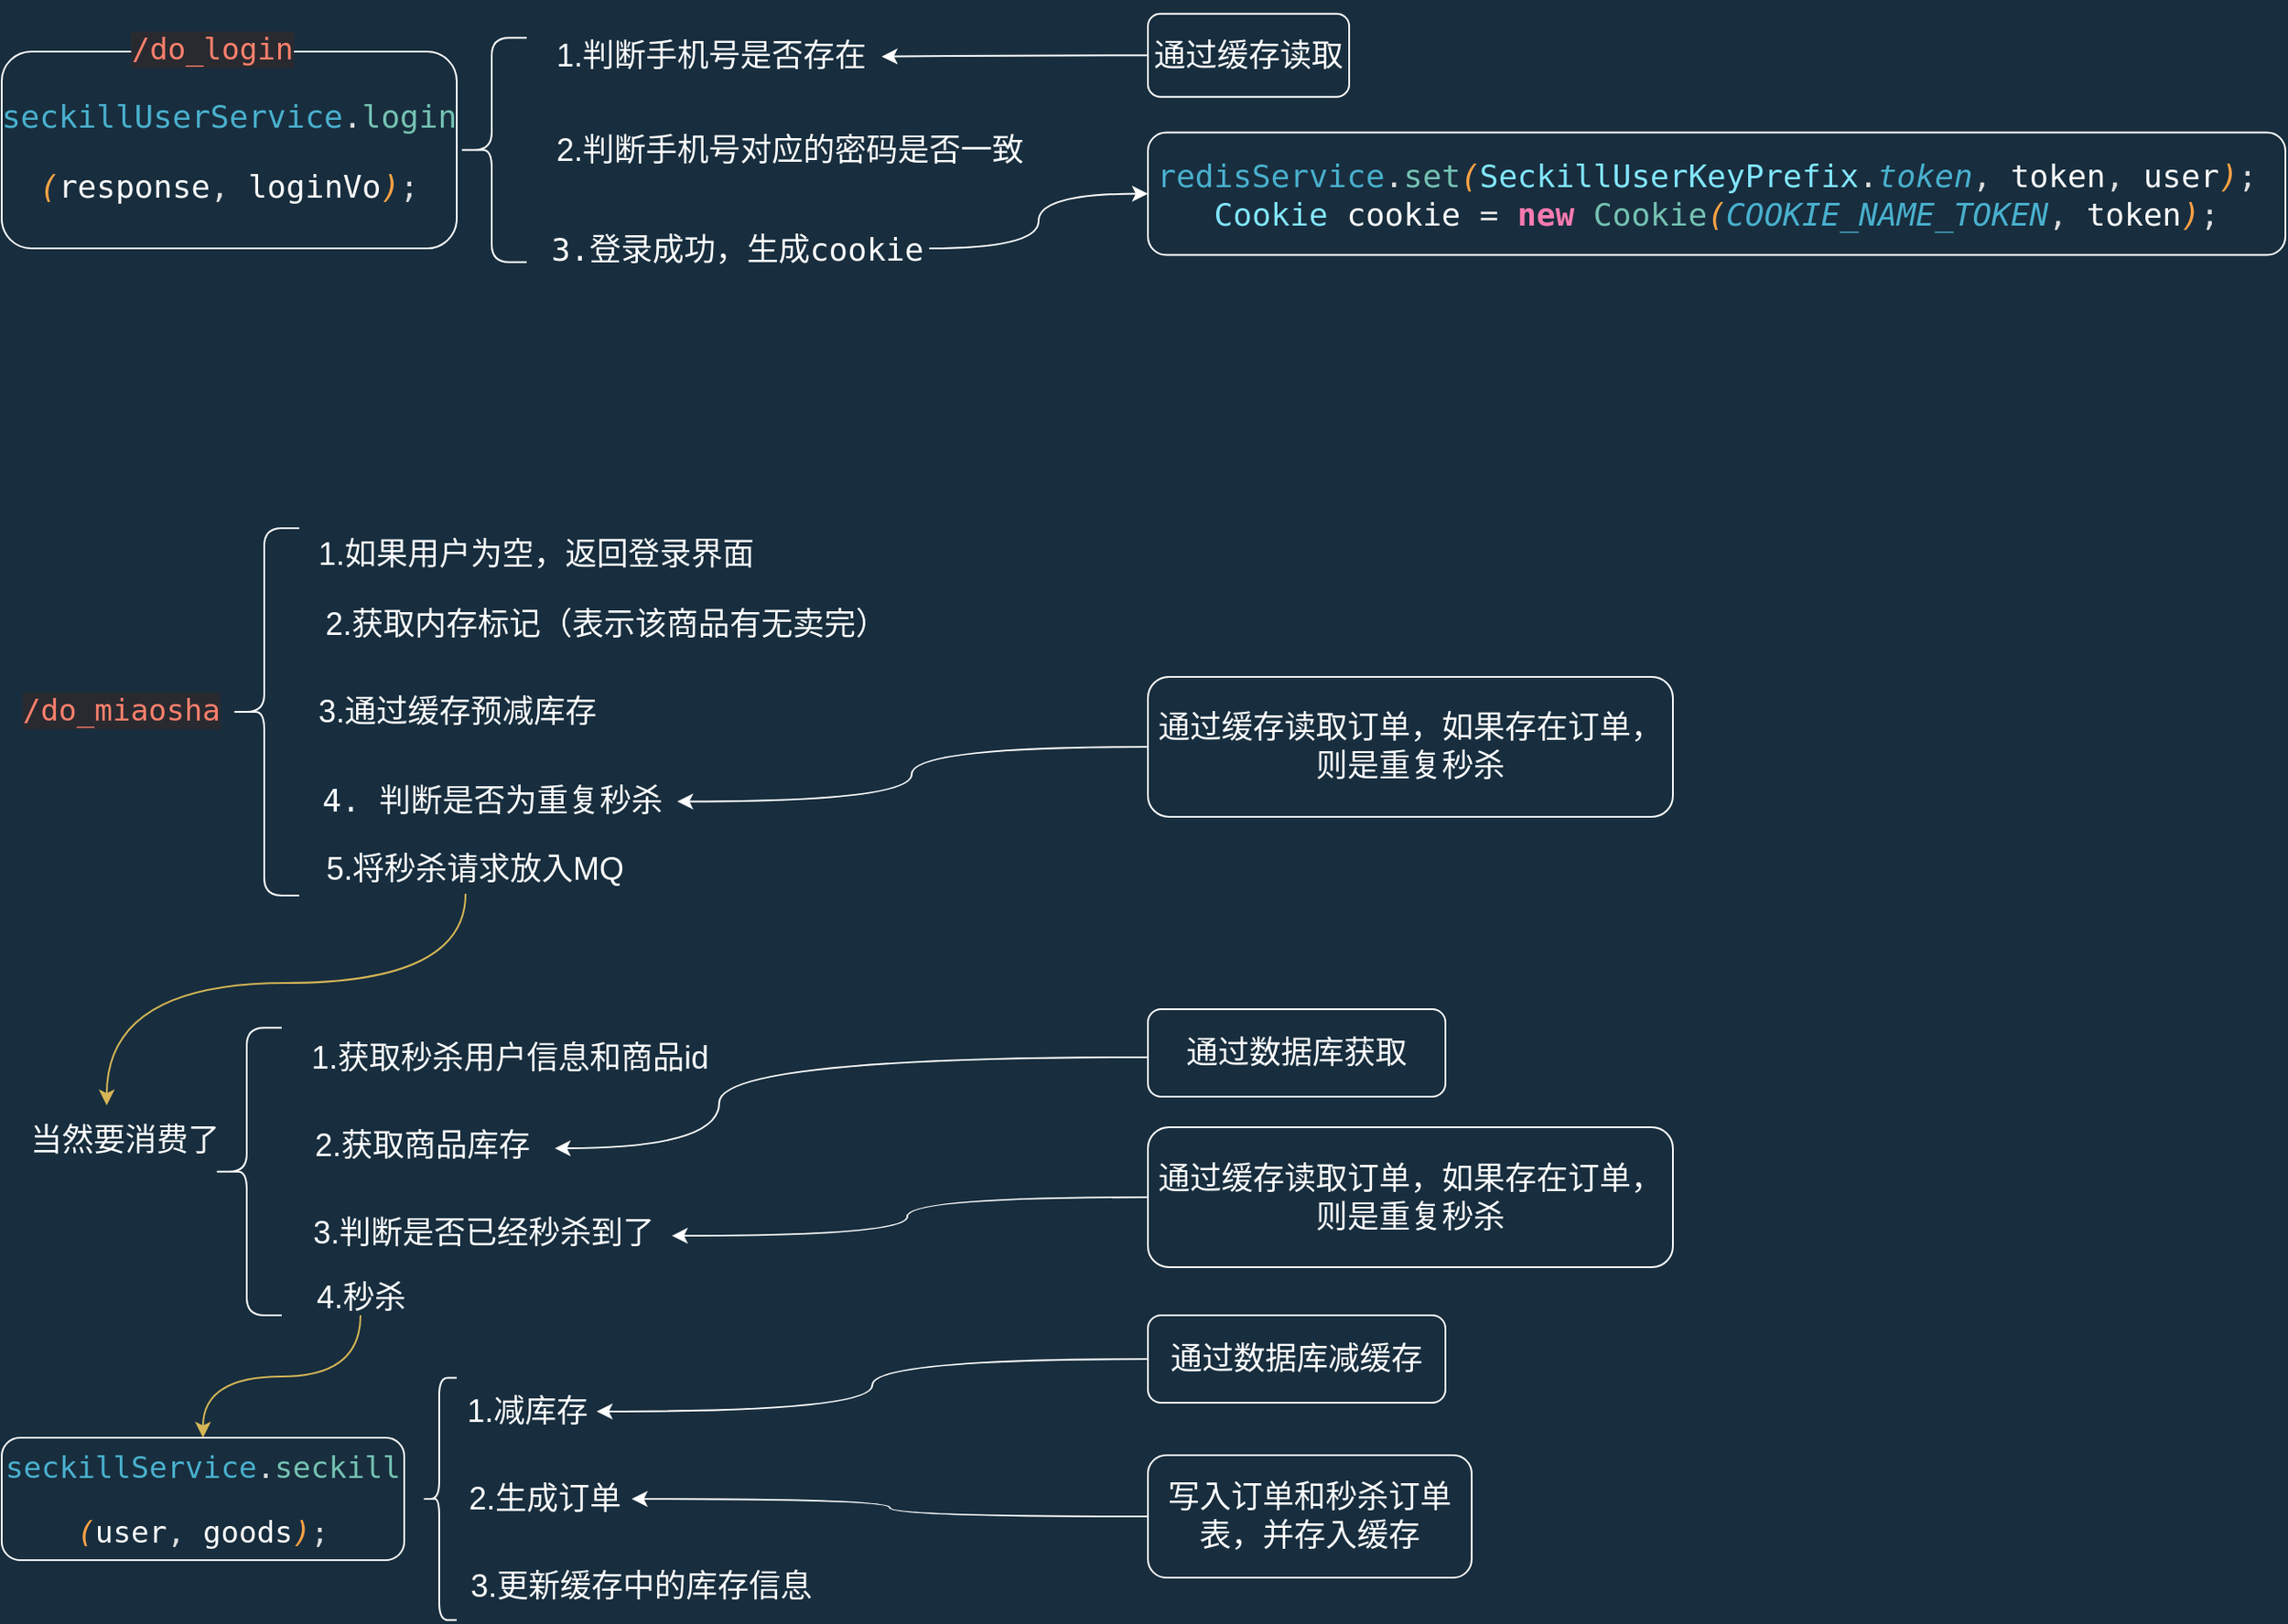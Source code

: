 <mxfile version="14.8.5" type="github">
  <diagram id="g-PtNnHFD2_0pPcHWypA" name="第 1 页">
    <mxGraphModel dx="1422" dy="800" grid="1" gridSize="10" guides="1" tooltips="1" connect="1" arrows="1" fold="1" page="1" pageScale="1" pageWidth="827" pageHeight="1169" background="#182E3E" math="0" shadow="0">
      <root>
        <mxCell id="0" />
        <mxCell id="1" parent="0" />
        <mxCell id="RbGjA8E4n4S1d_bPEmI9-1" value="&lt;pre style=&quot;color: rgb(223 , 223 , 224) ; font-family: &amp;#34;cascadia code pl&amp;#34; , monospace ; font-size: 18px&quot;&gt;&lt;font style=&quot;font-size: 18px&quot;&gt;&lt;span style=&quot;color: rgb(73 , 176 , 206)&quot;&gt;seckillUserService&lt;/span&gt;.&lt;span style=&quot;color: rgb(117 , 194 , 179)&quot;&gt;login&lt;/span&gt;&lt;/font&gt;&lt;/pre&gt;&lt;pre style=&quot;color: rgb(223 , 223 , 224) ; font-family: &amp;#34;cascadia code pl&amp;#34; , monospace ; font-size: 18px&quot;&gt;&lt;font style=&quot;font-size: 18px&quot;&gt;&lt;span style=&quot;color: rgb(255 , 162 , 69) ; font-style: italic&quot;&gt;(&lt;/span&gt;&lt;span style=&quot;color: rgb(252 , 252 , 252)&quot;&gt;response&lt;/span&gt;, &lt;span style=&quot;color: rgb(252 , 252 , 252)&quot;&gt;loginVo&lt;/span&gt;&lt;span style=&quot;color: rgb(255 , 162 , 69) ; font-style: italic&quot;&gt;)&lt;/span&gt;;&lt;/font&gt;&lt;/pre&gt;" style="whiteSpace=wrap;html=1;glass=0;fontColor=#1A1A1A;fillColor=none;strokeColor=#FFFFFF;shadow=0;rounded=1;" parent="1" vertex="1">
          <mxGeometry y="37.5" width="260" height="112.5" as="geometry" />
        </mxCell>
        <mxCell id="RbGjA8E4n4S1d_bPEmI9-2" value="&lt;pre style=&quot;background-color: #292a30 ; color: #dfdfe0 ; font-family: &amp;#34;cascadia code pl&amp;#34; , monospace ; font-size: 12.8pt&quot;&gt;&lt;span style=&quot;color: #ff806c&quot;&gt;/do_login&lt;/span&gt;&lt;/pre&gt;" style="text;html=1;align=center;verticalAlign=middle;resizable=0;points=[];autosize=1;fontFamily=Space Mono;fontSource=https%3A%2F%2Ffonts.googleapis.com%2Fcss%3Ffamily%3DSpace%2BMono;fontColor=#1A1A1A;rounded=1;" parent="1" vertex="1">
          <mxGeometry x="65" y="11.25" width="110" height="50" as="geometry" />
        </mxCell>
        <mxCell id="RbGjA8E4n4S1d_bPEmI9-6" value="" style="shape=curlyBracket;whiteSpace=wrap;html=1;glass=0;fillColor=#EEEEEE;strokeColor=#FFFFFF;fontColor=#1A1A1A;rounded=1;" parent="1" vertex="1">
          <mxGeometry x="260" y="29.61" width="40" height="128.28" as="geometry" />
        </mxCell>
        <mxCell id="RbGjA8E4n4S1d_bPEmI9-8" value="&lt;font color=&quot;#ffffff&quot; style=&quot;font-size: 18px&quot;&gt;1.判断手机号是否存在&lt;/font&gt;" style="text;html=1;align=center;verticalAlign=middle;resizable=0;points=[];autosize=1;strokeColor=none;fontColor=#1A1A1A;rounded=1;" parent="1" vertex="1">
          <mxGeometry x="310" y="29.61" width="190" height="20" as="geometry" />
        </mxCell>
        <mxCell id="RbGjA8E4n4S1d_bPEmI9-13" value="&lt;font color=&quot;#ffffff&quot; style=&quot;font-size: 18px&quot;&gt;2.&lt;span&gt;判断手机号对应的密码是否一致&lt;/span&gt;&lt;/font&gt;" style="text;html=1;align=center;verticalAlign=middle;resizable=0;points=[];autosize=1;strokeColor=none;fontColor=#1A1A1A;rounded=1;" parent="1" vertex="1">
          <mxGeometry x="310" y="83.75" width="280" height="20" as="geometry" />
        </mxCell>
        <mxCell id="RbGjA8E4n4S1d_bPEmI9-21" style="edgeStyle=orthogonalEdgeStyle;orthogonalLoop=1;jettySize=auto;html=1;entryX=0;entryY=0.5;entryDx=0;entryDy=0;fontColor=#FFFFFF;strokeColor=#FFFFFF;labelBackgroundColor=#182E3E;curved=1;" parent="1" source="RbGjA8E4n4S1d_bPEmI9-14" target="RbGjA8E4n4S1d_bPEmI9-20" edge="1">
          <mxGeometry relative="1" as="geometry" />
        </mxCell>
        <mxCell id="RbGjA8E4n4S1d_bPEmI9-14" value="&lt;pre style=&quot;font-size: 18px&quot;&gt;&lt;font color=&quot;#ffffff&quot; style=&quot;font-size: 18px&quot;&gt;3.登录成功，生成&lt;span style=&quot;font-family: &amp;#34;cascadia code pl&amp;#34; , monospace&quot;&gt;cookie&lt;/span&gt;&lt;/font&gt;&lt;/pre&gt;" style="text;html=1;align=center;verticalAlign=middle;resizable=0;points=[];autosize=1;strokeColor=none;fontColor=#1A1A1A;rounded=1;" parent="1" vertex="1">
          <mxGeometry x="310" y="120" width="220" height="60" as="geometry" />
        </mxCell>
        <mxCell id="RbGjA8E4n4S1d_bPEmI9-19" style="edgeStyle=orthogonalEdgeStyle;orthogonalLoop=1;jettySize=auto;html=1;exitX=0;exitY=0.5;exitDx=0;exitDy=0;entryX=1.015;entryY=0.536;entryDx=0;entryDy=0;entryPerimeter=0;fontColor=#FFFFFF;strokeColor=#FFFFFF;labelBackgroundColor=#182E3E;curved=1;" parent="1" source="RbGjA8E4n4S1d_bPEmI9-18" target="RbGjA8E4n4S1d_bPEmI9-8" edge="1">
          <mxGeometry relative="1" as="geometry" />
        </mxCell>
        <mxCell id="RbGjA8E4n4S1d_bPEmI9-18" value="&lt;font color=&quot;#ffffff&quot; style=&quot;font-size: 18px&quot;&gt;通过缓存读取&lt;/font&gt;" style="whiteSpace=wrap;html=1;glass=0;strokeColor=#FFFFFF;fillColor=none;fontColor=#1A1A1A;rounded=1;" parent="1" vertex="1">
          <mxGeometry x="655" y="15.86" width="115" height="47.5" as="geometry" />
        </mxCell>
        <mxCell id="RbGjA8E4n4S1d_bPEmI9-20" value="&lt;pre style=&quot;color: rgb(223 , 223 , 224) ; font-family: &amp;#34;cascadia code pl&amp;#34; , monospace ; font-size: 18px&quot;&gt;&lt;span style=&quot;color: rgb(73 , 176 , 206)&quot;&gt;redisService&lt;/span&gt;.&lt;span style=&quot;color: rgb(117 , 194 , 179)&quot;&gt;set&lt;/span&gt;&lt;span style=&quot;color: rgb(255 , 162 , 69) ; font-style: italic&quot;&gt;(&lt;/span&gt;&lt;span style=&quot;color: rgb(130 , 230 , 255)&quot;&gt;SeckillUserKeyPrefix&lt;/span&gt;.&lt;span style=&quot;color: rgb(73 , 176 , 206) ; font-style: italic&quot;&gt;token&lt;/span&gt;, &lt;span style=&quot;color: rgb(252 , 252 , 252)&quot;&gt;token&lt;/span&gt;, &lt;span style=&quot;color: rgb(252 , 252 , 252)&quot;&gt;user&lt;/span&gt;&lt;span style=&quot;color: rgb(255 , 162 , 69) ; font-style: italic&quot;&gt;)&lt;/span&gt;;&lt;span style=&quot;color: rgb(127 , 140 , 153)&quot;&gt; &lt;/span&gt;&lt;span style=&quot;color: rgb(127 , 140 , 153)&quot;&gt;&lt;br&gt;&lt;/span&gt;&lt;span style=&quot;color: rgb(130 , 230 , 255)&quot;&gt;Cookie &lt;/span&gt;&lt;span style=&quot;color: rgb(252 , 252 , 252)&quot;&gt;cookie &lt;/span&gt;= &lt;span style=&quot;color: rgb(249 , 123 , 176) ; font-weight: bold&quot;&gt;new &lt;/span&gt;&lt;span style=&quot;color: rgb(117 , 194 , 179)&quot;&gt;Cookie&lt;/span&gt;&lt;span style=&quot;color: rgb(255 , 162 , 69) ; font-style: italic&quot;&gt;(&lt;/span&gt;&lt;span style=&quot;color: rgb(73 , 176 , 206) ; font-style: italic&quot;&gt;COOKIE_NAME_TOKEN&lt;/span&gt;, &lt;span style=&quot;color: rgb(252 , 252 , 252)&quot;&gt;token&lt;/span&gt;&lt;span style=&quot;color: rgb(255 , 162 , 69) ; font-style: italic&quot;&gt;)&lt;/span&gt;;&lt;/pre&gt;" style="whiteSpace=wrap;html=1;glass=0;strokeColor=#FFFFFF;fillColor=none;fontColor=#1A1A1A;rounded=1;" parent="1" vertex="1">
          <mxGeometry x="655" y="83.75" width="650" height="70" as="geometry" />
        </mxCell>
        <mxCell id="rQuRhvQBDRZluId032Ax-2" value="&lt;pre style=&quot;background-color: #292a30 ; color: #dfdfe0 ; font-family: &amp;quot;cascadia code pl&amp;quot; , monospace ; font-size: 12.8pt&quot;&gt;&lt;span style=&quot;color: #ff806c&quot;&gt;/do_miaosha&lt;/span&gt;&lt;/pre&gt;" style="text;whiteSpace=wrap;html=1;fontColor=#1A1A1A;rounded=1;" vertex="1" parent="1">
          <mxGeometry x="10" y="380" width="120" height="60" as="geometry" />
        </mxCell>
        <mxCell id="rQuRhvQBDRZluId032Ax-4" value="&lt;font color=&quot;#ffffff&quot; style=&quot;font-size: 18px&quot;&gt;1.如果用户为空，返回登录界面&lt;/font&gt;" style="text;html=1;align=center;verticalAlign=middle;resizable=0;points=[];autosize=1;strokeColor=none;fontColor=#1A1A1A;rounded=1;" vertex="1" parent="1">
          <mxGeometry x="175" y="315" width="260" height="20" as="geometry" />
        </mxCell>
        <mxCell id="rQuRhvQBDRZluId032Ax-6" value="&lt;pre style=&quot;font-family: &amp;#34;cascadia code pl&amp;#34; , monospace ; font-size: 18px&quot;&gt;&lt;font color=&quot;#ffffff&quot; style=&quot;font-size: 18px&quot;&gt;4. &lt;span style=&quot;font-family: , monospace&quot;&gt;判断是否为重复秒杀&lt;/span&gt;&lt;/font&gt;&lt;/pre&gt;" style="text;html=1;align=center;verticalAlign=middle;resizable=0;points=[];autosize=1;strokeColor=none;fontColor=#1A1A1A;rounded=1;" vertex="1" parent="1">
          <mxGeometry x="175" y="435" width="210" height="60" as="geometry" />
        </mxCell>
        <mxCell id="rQuRhvQBDRZluId032Ax-7" value="&lt;font style=&quot;font-size: 18px&quot; color=&quot;#ffffff&quot;&gt;2.获取内存标记（表示该商品有无卖完）&lt;/font&gt;" style="text;html=1;align=center;verticalAlign=middle;resizable=0;points=[];autosize=1;strokeColor=none;fontColor=#1A1A1A;rounded=1;" vertex="1" parent="1">
          <mxGeometry x="175" y="355" width="340" height="20" as="geometry" />
        </mxCell>
        <mxCell id="rQuRhvQBDRZluId032Ax-9" style="edgeStyle=orthogonalEdgeStyle;orthogonalLoop=1;jettySize=auto;html=1;entryX=1.005;entryY=0.52;entryDx=0;entryDy=0;entryPerimeter=0;strokeColor=#FFFFFF;labelBackgroundColor=#182E3E;fontColor=#FFFFFF;curved=1;" edge="1" parent="1" source="rQuRhvQBDRZluId032Ax-8" target="rQuRhvQBDRZluId032Ax-6">
          <mxGeometry relative="1" as="geometry" />
        </mxCell>
        <mxCell id="rQuRhvQBDRZluId032Ax-8" value="&lt;font color=&quot;#ffffff&quot; style=&quot;font-size: 18px&quot;&gt;通过缓存读取订单，如果存在订单，则是重复秒杀&lt;/font&gt;" style="whiteSpace=wrap;html=1;shadow=0;glass=0;strokeColor=#FFFFFF;fillColor=none;fontColor=#1A1A1A;rounded=1;" vertex="1" parent="1">
          <mxGeometry x="655" y="395" width="300" height="80" as="geometry" />
        </mxCell>
        <mxCell id="rQuRhvQBDRZluId032Ax-10" value="&lt;font color=&quot;#ffffff&quot; style=&quot;font-size: 18px&quot;&gt;5.将秒杀请求放入MQ&lt;/font&gt;" style="text;html=1;align=center;verticalAlign=middle;resizable=0;points=[];autosize=1;strokeColor=none;fontColor=#1A1A1A;rounded=1;" vertex="1" parent="1">
          <mxGeometry x="175" y="495" width="190" height="20" as="geometry" />
        </mxCell>
        <mxCell id="rQuRhvQBDRZluId032Ax-15" value="&lt;font color=&quot;#ffffff&quot; style=&quot;font-size: 18px&quot;&gt;当然要消费了&lt;/font&gt;" style="text;html=1;align=center;verticalAlign=middle;resizable=0;points=[];autosize=1;strokeColor=none;fontColor=#1A1A1A;" vertex="1" parent="1">
          <mxGeometry x="10" y="650" width="120" height="20" as="geometry" />
        </mxCell>
        <mxCell id="rQuRhvQBDRZluId032Ax-17" value="&lt;font color=&quot;#ffffff&quot; style=&quot;font-size: 18px&quot;&gt;3.通过缓存预减库存&lt;/font&gt;" style="text;html=1;align=center;verticalAlign=middle;resizable=0;points=[];autosize=1;strokeColor=none;fontColor=#1A1A1A;" vertex="1" parent="1">
          <mxGeometry x="175" y="405" width="170" height="20" as="geometry" />
        </mxCell>
        <mxCell id="rQuRhvQBDRZluId032Ax-18" value="&lt;font color=&quot;#ffffff&quot; style=&quot;font-size: 18px&quot;&gt;1.获取秒杀用户信息和商品id&lt;/font&gt;" style="text;html=1;align=center;verticalAlign=middle;resizable=0;points=[];autosize=1;strokeColor=none;fontColor=#1A1A1A;" vertex="1" parent="1">
          <mxGeometry x="170" y="602.51" width="240" height="20" as="geometry" />
        </mxCell>
        <mxCell id="rQuRhvQBDRZluId032Ax-19" value="&lt;font color=&quot;#ffffff&quot; style=&quot;font-size: 18px&quot;&gt;2.获取商品库存&lt;/font&gt;" style="text;html=1;align=center;verticalAlign=middle;resizable=0;points=[];autosize=1;strokeColor=none;fontColor=#1A1A1A;" vertex="1" parent="1">
          <mxGeometry x="170" y="652.51" width="140" height="20" as="geometry" />
        </mxCell>
        <mxCell id="rQuRhvQBDRZluId032Ax-21" style="edgeStyle=orthogonalEdgeStyle;curved=1;rounded=1;orthogonalLoop=1;jettySize=auto;html=1;entryX=1.043;entryY=0.6;entryDx=0;entryDy=0;entryPerimeter=0;fontColor=#FFFFFF;strokeColor=#FFFFFF;" edge="1" parent="1" source="rQuRhvQBDRZluId032Ax-20" target="rQuRhvQBDRZluId032Ax-19">
          <mxGeometry relative="1" as="geometry">
            <Array as="points">
              <mxPoint x="410" y="612.51" />
              <mxPoint x="410" y="664.51" />
            </Array>
          </mxGeometry>
        </mxCell>
        <mxCell id="rQuRhvQBDRZluId032Ax-20" value="&lt;font color=&quot;#ffffff&quot; style=&quot;font-size: 18px&quot;&gt;通过数据库获取&lt;/font&gt;" style="rounded=1;whiteSpace=wrap;html=1;fontColor=#1A1A1A;strokeColor=#FFFFFF;fillColor=none;" vertex="1" parent="1">
          <mxGeometry x="655" y="585" width="170" height="50" as="geometry" />
        </mxCell>
        <mxCell id="rQuRhvQBDRZluId032Ax-22" value="&lt;font color=&quot;#ffffff&quot; style=&quot;font-size: 18px&quot;&gt;3.判断是否已经秒杀到了&lt;/font&gt;" style="text;html=1;align=center;verticalAlign=middle;resizable=0;points=[];autosize=1;strokeColor=none;fontColor=#1A1A1A;" vertex="1" parent="1">
          <mxGeometry x="170" y="702.51" width="210" height="20" as="geometry" />
        </mxCell>
        <mxCell id="rQuRhvQBDRZluId032Ax-24" style="edgeStyle=orthogonalEdgeStyle;curved=1;rounded=1;orthogonalLoop=1;jettySize=auto;html=1;entryX=1.014;entryY=0.6;entryDx=0;entryDy=0;entryPerimeter=0;fontColor=#FFFFFF;strokeColor=#FFFFFF;" edge="1" parent="1" source="rQuRhvQBDRZluId032Ax-23" target="rQuRhvQBDRZluId032Ax-22">
          <mxGeometry relative="1" as="geometry" />
        </mxCell>
        <mxCell id="rQuRhvQBDRZluId032Ax-23" value="&lt;font color=&quot;#ffffff&quot; style=&quot;font-size: 18px&quot;&gt;通过缓存读取订单，如果存在订单，则是重复秒杀&lt;/font&gt;" style="whiteSpace=wrap;html=1;shadow=0;glass=0;strokeColor=#FFFFFF;fillColor=none;fontColor=#1A1A1A;rounded=1;" vertex="1" parent="1">
          <mxGeometry x="655" y="652.51" width="300" height="80" as="geometry" />
        </mxCell>
        <mxCell id="rQuRhvQBDRZluId032Ax-27" value="&lt;pre style=&quot;color: rgb(223 , 223 , 224) ; font-family: &amp;#34;cascadia code pl&amp;#34; , monospace ; font-size: 12.8pt&quot;&gt;&lt;span style=&quot;color: rgb(73 , 176 , 206)&quot;&gt;seckillService&lt;/span&gt;.&lt;span style=&quot;color: rgb(117 , 194 , 179)&quot;&gt;seckill&lt;/span&gt;&lt;/pre&gt;&lt;pre style=&quot;color: rgb(223 , 223 , 224) ; font-family: &amp;#34;cascadia code pl&amp;#34; , monospace ; font-size: 12.8pt&quot;&gt;&lt;span style=&quot;color: rgb(255 , 162 , 69) ; font-style: italic&quot;&gt;(&lt;/span&gt;&lt;span style=&quot;color: rgb(252 , 252 , 252)&quot;&gt;user&lt;/span&gt;, &lt;span style=&quot;color: rgb(252 , 252 , 252)&quot;&gt;goods&lt;/span&gt;&lt;span style=&quot;color: rgb(255 , 162 , 69) ; font-style: italic&quot;&gt;)&lt;/span&gt;;&lt;/pre&gt;" style="rounded=1;whiteSpace=wrap;html=1;fontColor=#1A1A1A;strokeColor=#FFFFFF;fillColor=none;" vertex="1" parent="1">
          <mxGeometry y="830" width="230" height="70" as="geometry" />
        </mxCell>
        <mxCell id="rQuRhvQBDRZluId032Ax-32" style="edgeStyle=orthogonalEdgeStyle;curved=1;rounded=1;orthogonalLoop=1;jettySize=auto;html=1;fontColor=#FFFFFF;strokeColor=#d6b656;exitX=0.474;exitY=1.2;exitDx=0;exitDy=0;exitPerimeter=0;fillColor=#fff2cc;" edge="1" parent="1" source="rQuRhvQBDRZluId032Ax-10">
          <mxGeometry relative="1" as="geometry">
            <mxPoint x="60" y="640" as="targetPoint" />
            <Array as="points">
              <mxPoint x="265" y="570" />
              <mxPoint x="60" y="570" />
            </Array>
          </mxGeometry>
        </mxCell>
        <mxCell id="rQuRhvQBDRZluId032Ax-31" value="" style="shape=curlyBracket;whiteSpace=wrap;html=1;rounded=1;fontColor=#1A1A1A;strokeColor=#FFFFFF;fillColor=none;" vertex="1" parent="1">
          <mxGeometry x="130" y="310" width="40" height="210" as="geometry" />
        </mxCell>
        <mxCell id="rQuRhvQBDRZluId032Ax-34" value="" style="shape=curlyBracket;whiteSpace=wrap;html=1;rounded=1;fontColor=#1A1A1A;strokeColor=#FFFFFF;fillColor=none;" vertex="1" parent="1">
          <mxGeometry x="120" y="595.63" width="40" height="164.37" as="geometry" />
        </mxCell>
        <mxCell id="rQuRhvQBDRZluId032Ax-40" style="edgeStyle=orthogonalEdgeStyle;curved=1;rounded=1;orthogonalLoop=1;jettySize=auto;html=1;entryX=0.5;entryY=0;entryDx=0;entryDy=0;fontColor=#FFFFFF;strokeColor=#d6b656;fillColor=#fff2cc;" edge="1" parent="1" source="rQuRhvQBDRZluId032Ax-39" target="rQuRhvQBDRZluId032Ax-27">
          <mxGeometry relative="1" as="geometry" />
        </mxCell>
        <mxCell id="rQuRhvQBDRZluId032Ax-39" value="&lt;font color=&quot;#ffffff&quot; style=&quot;font-size: 18px&quot;&gt;4.秒杀&lt;/font&gt;" style="text;html=1;align=center;verticalAlign=middle;resizable=0;points=[];autosize=1;strokeColor=none;fontColor=#1A1A1A;" vertex="1" parent="1">
          <mxGeometry x="170" y="740" width="70" height="20" as="geometry" />
        </mxCell>
        <mxCell id="rQuRhvQBDRZluId032Ax-41" value="1.减库存" style="text;html=1;align=center;verticalAlign=middle;resizable=0;points=[];autosize=1;strokeColor=none;fontSize=18;fontColor=#FFFFFF;" vertex="1" parent="1">
          <mxGeometry x="260" y="800" width="80" height="30" as="geometry" />
        </mxCell>
        <mxCell id="rQuRhvQBDRZluId032Ax-42" value="2.生成订单" style="text;html=1;align=center;verticalAlign=middle;resizable=0;points=[];autosize=1;strokeColor=none;fontSize=18;fontColor=#FFFFFF;" vertex="1" parent="1">
          <mxGeometry x="260" y="850" width="100" height="30" as="geometry" />
        </mxCell>
        <mxCell id="rQuRhvQBDRZluId032Ax-43" value="3.更新缓存中的库存信息" style="text;html=1;align=center;verticalAlign=middle;resizable=0;points=[];autosize=1;strokeColor=none;fontSize=18;fontColor=#FFFFFF;" vertex="1" parent="1">
          <mxGeometry x="260" y="900" width="210" height="30" as="geometry" />
        </mxCell>
        <mxCell id="rQuRhvQBDRZluId032Ax-45" style="edgeStyle=orthogonalEdgeStyle;curved=1;rounded=1;orthogonalLoop=1;jettySize=auto;html=1;fontSize=18;fontColor=#FFFFFF;strokeColor=#FFFFFF;" edge="1" parent="1" source="rQuRhvQBDRZluId032Ax-44" target="rQuRhvQBDRZluId032Ax-41">
          <mxGeometry relative="1" as="geometry" />
        </mxCell>
        <mxCell id="rQuRhvQBDRZluId032Ax-44" value="&lt;font color=&quot;#ffffff&quot; style=&quot;font-size: 18px&quot;&gt;通过数据库减缓存&lt;/font&gt;" style="rounded=1;whiteSpace=wrap;html=1;fontColor=#1A1A1A;strokeColor=#FFFFFF;fillColor=none;" vertex="1" parent="1">
          <mxGeometry x="655" y="760" width="170" height="50" as="geometry" />
        </mxCell>
        <mxCell id="rQuRhvQBDRZluId032Ax-47" style="edgeStyle=orthogonalEdgeStyle;curved=1;rounded=1;orthogonalLoop=1;jettySize=auto;html=1;entryX=1;entryY=0.5;entryDx=0;entryDy=0;entryPerimeter=0;fontSize=18;fontColor=#FFFFFF;strokeColor=#FFFFFF;" edge="1" parent="1" source="rQuRhvQBDRZluId032Ax-46" target="rQuRhvQBDRZluId032Ax-42">
          <mxGeometry relative="1" as="geometry" />
        </mxCell>
        <mxCell id="rQuRhvQBDRZluId032Ax-46" value="&lt;font color=&quot;#ffffff&quot; style=&quot;font-size: 18px&quot;&gt;写入订单和秒杀订单表，并存入缓存&lt;/font&gt;" style="rounded=1;whiteSpace=wrap;html=1;fontColor=#1A1A1A;strokeColor=#FFFFFF;fillColor=none;" vertex="1" parent="1">
          <mxGeometry x="655" y="840" width="185" height="70" as="geometry" />
        </mxCell>
        <mxCell id="rQuRhvQBDRZluId032Ax-48" value="" style="shape=curlyBracket;whiteSpace=wrap;html=1;rounded=1;fontColor=#1A1A1A;strokeColor=#FFFFFF;fillColor=none;" vertex="1" parent="1">
          <mxGeometry x="240" y="795.71" width="20" height="138.59" as="geometry" />
        </mxCell>
      </root>
    </mxGraphModel>
  </diagram>
</mxfile>
